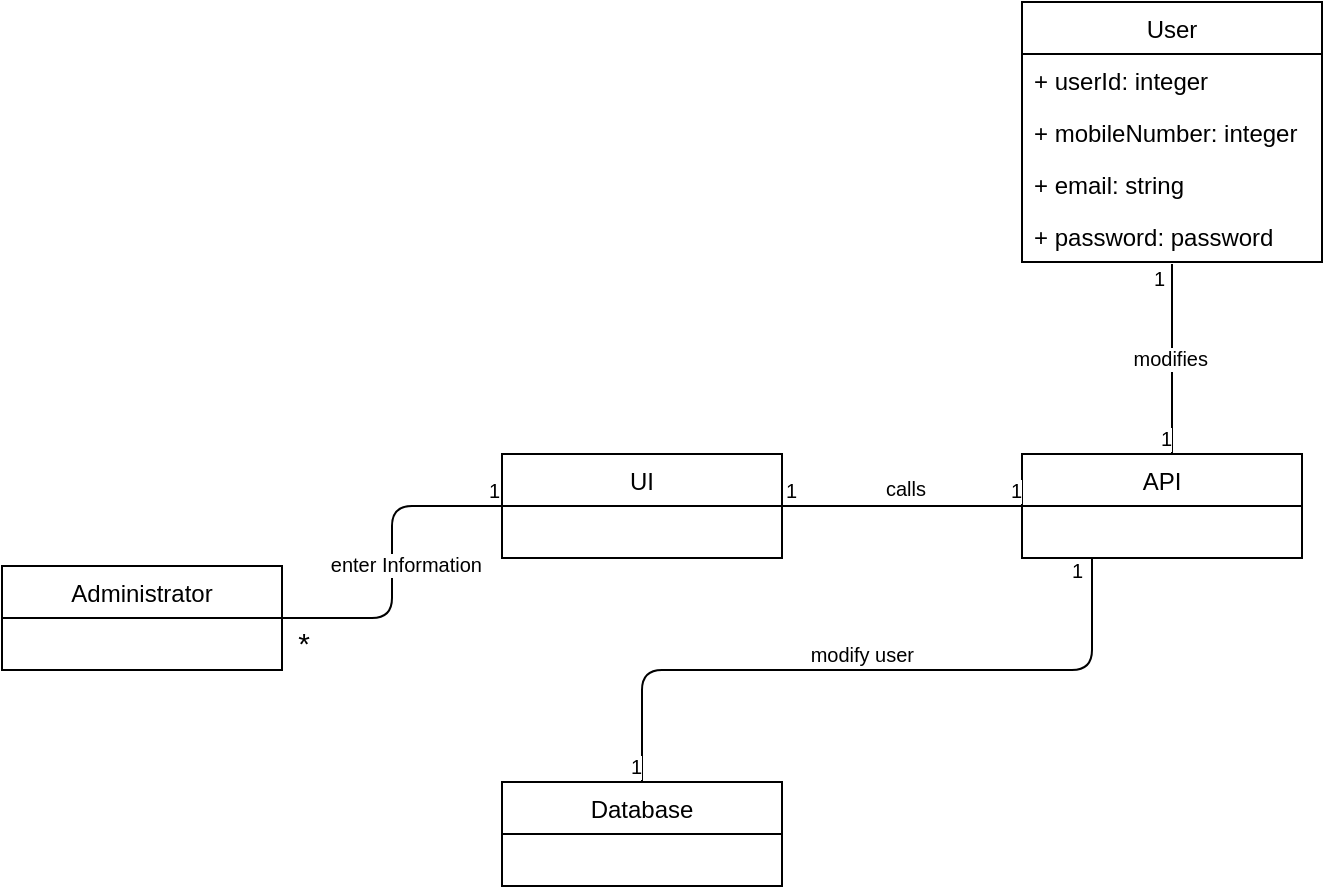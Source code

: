 <mxfile version="10.7.1" type="google"><diagram id="FdllX_vbpmlFkBf1eboW" name="Page-1"><mxGraphModel dx="840" dy="1552" grid="1" gridSize="10" guides="1" tooltips="1" connect="1" arrows="1" fold="1" page="1" pageScale="1" pageWidth="850" pageHeight="1100" math="0" shadow="0"><root><mxCell id="0"/><mxCell id="1" parent="0"/><mxCell id="fGlDyv4GzAca5Y3Z3q_J-1" value="Administrator" style="swimlane;fontStyle=0;childLayout=stackLayout;horizontal=1;startSize=26;fillColor=none;horizontalStack=0;resizeParent=1;resizeParentMax=0;resizeLast=0;collapsible=1;marginBottom=0;" parent="1" vertex="1"><mxGeometry x="30" y="272" width="140" height="52" as="geometry"><mxRectangle x="120" y="80" width="90" height="26" as="alternateBounds"/></mxGeometry></mxCell><mxCell id="fGlDyv4GzAca5Y3Z3q_J-2" value="Database" style="swimlane;fontStyle=0;childLayout=stackLayout;horizontal=1;startSize=26;fillColor=none;horizontalStack=0;resizeParent=1;resizeParentMax=0;resizeLast=0;collapsible=1;marginBottom=0;" parent="1" vertex="1"><mxGeometry x="280" y="380" width="140" height="52" as="geometry"/></mxCell><mxCell id="fGlDyv4GzAca5Y3Z3q_J-3" value="UI" style="swimlane;fontStyle=0;childLayout=stackLayout;horizontal=1;startSize=26;fillColor=none;horizontalStack=0;resizeParent=1;resizeParentMax=0;resizeLast=0;collapsible=1;marginBottom=0;" parent="1" vertex="1"><mxGeometry x="280" y="216" width="140" height="52" as="geometry"/></mxCell><mxCell id="fGlDyv4GzAca5Y3Z3q_J-4" value="API" style="swimlane;fontStyle=0;childLayout=stackLayout;horizontal=1;startSize=26;fillColor=none;horizontalStack=0;resizeParent=1;resizeParentMax=0;resizeLast=0;collapsible=1;marginBottom=0;" parent="1" vertex="1"><mxGeometry x="540" y="216" width="140" height="52" as="geometry"/></mxCell><mxCell id="fGlDyv4GzAca5Y3Z3q_J-5" value="" style="endArrow=none;html=1;edgeStyle=orthogonalEdgeStyle;entryX=0;entryY=0.5;entryDx=0;entryDy=0;exitX=1;exitY=0.5;exitDx=0;exitDy=0;" parent="1" source="fGlDyv4GzAca5Y3Z3q_J-1" target="fGlDyv4GzAca5Y3Z3q_J-3" edge="1"><mxGeometry relative="1" as="geometry"><mxPoint x="170" y="311" as="sourcePoint"/><mxPoint x="250" y="270" as="targetPoint"/></mxGeometry></mxCell><mxCell id="fGlDyv4GzAca5Y3Z3q_J-6" value="enter Information" style="resizable=0;html=1;align=right;verticalAlign=bottom;labelBackgroundColor=#ffffff;fontSize=10;" parent="fGlDyv4GzAca5Y3Z3q_J-5" connectable="0" vertex="1"><mxGeometry x="1" relative="1" as="geometry"><mxPoint x="-10" y="37" as="offset"/></mxGeometry></mxCell><mxCell id="fGlDyv4GzAca5Y3Z3q_J-7" value="1" style="resizable=0;html=1;align=right;verticalAlign=bottom;labelBackgroundColor=#ffffff;fontSize=10;" parent="1" connectable="0" vertex="1"><mxGeometry x="309" y="184" as="geometry"><mxPoint x="-30" y="58" as="offset"/></mxGeometry></mxCell><mxCell id="fGlDyv4GzAca5Y3Z3q_J-8" value="&lt;font style=&quot;font-size: 15px&quot;&gt;*&lt;/font&gt;" style="resizable=0;html=1;align=right;verticalAlign=bottom;labelBackgroundColor=#ffffff;fontSize=10;" parent="1" connectable="0" vertex="1"><mxGeometry x="194" y="265" as="geometry"><mxPoint x="-10" y="56" as="offset"/></mxGeometry></mxCell><mxCell id="fGlDyv4GzAca5Y3Z3q_J-9" value="" style="endArrow=none;html=1;edgeStyle=orthogonalEdgeStyle;" parent="1" edge="1"><mxGeometry relative="1" as="geometry"><mxPoint x="420" y="242" as="sourcePoint"/><mxPoint x="540" y="242" as="targetPoint"/></mxGeometry></mxCell><mxCell id="fGlDyv4GzAca5Y3Z3q_J-10" value="1" style="resizable=0;html=1;align=left;verticalAlign=bottom;labelBackgroundColor=#ffffff;fontSize=10;" parent="fGlDyv4GzAca5Y3Z3q_J-9" connectable="0" vertex="1"><mxGeometry x="-1" relative="1" as="geometry"/></mxCell><mxCell id="fGlDyv4GzAca5Y3Z3q_J-11" value="1" style="resizable=0;html=1;align=right;verticalAlign=bottom;labelBackgroundColor=#ffffff;fontSize=10;" parent="fGlDyv4GzAca5Y3Z3q_J-9" connectable="0" vertex="1"><mxGeometry x="1" relative="1" as="geometry"/></mxCell><mxCell id="fGlDyv4GzAca5Y3Z3q_J-12" value="calls" style="resizable=0;html=1;align=right;verticalAlign=bottom;labelBackgroundColor=#ffffff;fontSize=10;" parent="1" connectable="0" vertex="1"><mxGeometry x="502" y="185" as="geometry"><mxPoint x="-10" y="56" as="offset"/></mxGeometry></mxCell><mxCell id="fGlDyv4GzAca5Y3Z3q_J-13" value="" style="endArrow=none;html=1;edgeStyle=orthogonalEdgeStyle;exitX=0.25;exitY=1;exitDx=0;exitDy=0;" parent="1" source="fGlDyv4GzAca5Y3Z3q_J-4" target="fGlDyv4GzAca5Y3Z3q_J-2" edge="1"><mxGeometry relative="1" as="geometry"><mxPoint x="590" y="310" as="sourcePoint"/><mxPoint x="710" y="310" as="targetPoint"/></mxGeometry></mxCell><mxCell id="fGlDyv4GzAca5Y3Z3q_J-14" value="1" style="resizable=0;html=1;align=left;verticalAlign=bottom;labelBackgroundColor=#ffffff;fontSize=10;" parent="fGlDyv4GzAca5Y3Z3q_J-13" connectable="0" vertex="1"><mxGeometry x="-1" relative="1" as="geometry"><mxPoint x="-12" y="14" as="offset"/></mxGeometry></mxCell><mxCell id="fGlDyv4GzAca5Y3Z3q_J-15" value="1" style="resizable=0;html=1;align=right;verticalAlign=bottom;labelBackgroundColor=#ffffff;fontSize=10;" parent="fGlDyv4GzAca5Y3Z3q_J-13" connectable="0" vertex="1"><mxGeometry x="1" relative="1" as="geometry"/></mxCell><mxCell id="fGlDyv4GzAca5Y3Z3q_J-16" value="modify user" style="resizable=0;html=1;align=right;verticalAlign=bottom;labelBackgroundColor=#ffffff;fontSize=10;" parent="1" connectable="0" vertex="1"><mxGeometry x="496" y="268" as="geometry"><mxPoint x="-10" y="56" as="offset"/></mxGeometry></mxCell><mxCell id="fGlDyv4GzAca5Y3Z3q_J-29" value="User" style="swimlane;fontStyle=0;childLayout=stackLayout;horizontal=1;startSize=26;fillColor=none;horizontalStack=0;resizeParent=1;resizeParentMax=0;resizeLast=0;collapsible=1;marginBottom=0;" parent="1" vertex="1"><mxGeometry x="540" y="-10" width="150" height="130" as="geometry"/></mxCell><mxCell id="fGlDyv4GzAca5Y3Z3q_J-40" value="+ userId: integer" style="text;strokeColor=none;fillColor=none;align=left;verticalAlign=top;spacingLeft=4;spacingRight=4;overflow=hidden;rotatable=0;points=[[0,0.5],[1,0.5]];portConstraint=eastwest;" parent="fGlDyv4GzAca5Y3Z3q_J-29" vertex="1"><mxGeometry y="26" width="150" height="26" as="geometry"/></mxCell><mxCell id="fGlDyv4GzAca5Y3Z3q_J-31" value="+ mobileNumber: integer" style="text;strokeColor=none;fillColor=none;align=left;verticalAlign=top;spacingLeft=4;spacingRight=4;overflow=hidden;rotatable=0;points=[[0,0.5],[1,0.5]];portConstraint=eastwest;" parent="fGlDyv4GzAca5Y3Z3q_J-29" vertex="1"><mxGeometry y="52" width="150" height="26" as="geometry"/></mxCell><mxCell id="fGlDyv4GzAca5Y3Z3q_J-34" value="+ email: string" style="text;strokeColor=none;fillColor=none;align=left;verticalAlign=top;spacingLeft=4;spacingRight=4;overflow=hidden;rotatable=0;points=[[0,0.5],[1,0.5]];portConstraint=eastwest;" parent="fGlDyv4GzAca5Y3Z3q_J-29" vertex="1"><mxGeometry y="78" width="150" height="26" as="geometry"/></mxCell><mxCell id="fGlDyv4GzAca5Y3Z3q_J-35" value="+ password: password" style="text;strokeColor=none;fillColor=none;align=left;verticalAlign=top;spacingLeft=4;spacingRight=4;overflow=hidden;rotatable=0;points=[[0,0.5],[1,0.5]];portConstraint=eastwest;" parent="fGlDyv4GzAca5Y3Z3q_J-29" vertex="1"><mxGeometry y="104" width="150" height="26" as="geometry"/></mxCell><mxCell id="fGlDyv4GzAca5Y3Z3q_J-36" value="" style="endArrow=none;html=1;edgeStyle=orthogonalEdgeStyle;exitX=0.5;exitY=1.038;exitDx=0;exitDy=0;exitPerimeter=0;" parent="1" source="fGlDyv4GzAca5Y3Z3q_J-35" edge="1"><mxGeometry relative="1" as="geometry"><mxPoint x="610" y="180" as="sourcePoint"/><mxPoint x="615" y="216" as="targetPoint"/><Array as="points"><mxPoint x="615" y="216"/></Array></mxGeometry></mxCell><mxCell id="fGlDyv4GzAca5Y3Z3q_J-37" value="1" style="resizable=0;html=1;align=left;verticalAlign=bottom;labelBackgroundColor=#ffffff;fontSize=10;" parent="fGlDyv4GzAca5Y3Z3q_J-36" connectable="0" vertex="1"><mxGeometry x="-1" relative="1" as="geometry"><mxPoint x="-11" y="16" as="offset"/></mxGeometry></mxCell><mxCell id="fGlDyv4GzAca5Y3Z3q_J-38" value="1" style="resizable=0;html=1;align=right;verticalAlign=bottom;labelBackgroundColor=#ffffff;fontSize=10;" parent="fGlDyv4GzAca5Y3Z3q_J-36" connectable="0" vertex="1"><mxGeometry x="1" relative="1" as="geometry"/></mxCell><mxCell id="fGlDyv4GzAca5Y3Z3q_J-39" value="modifies" style="resizable=0;html=1;align=right;verticalAlign=bottom;labelBackgroundColor=#ffffff;fontSize=10;" parent="1" connectable="0" vertex="1"><mxGeometry x="643" y="120" as="geometry"><mxPoint x="-10" y="56" as="offset"/></mxGeometry></mxCell></root></mxGraphModel></diagram></mxfile>